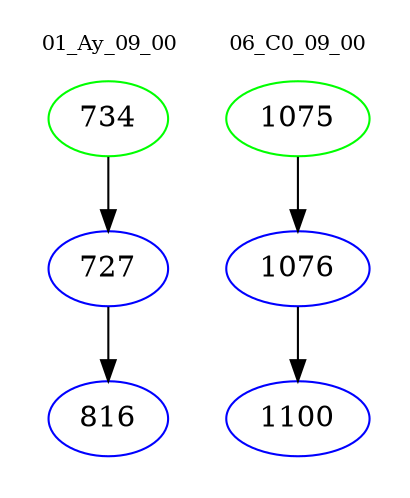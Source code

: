 digraph{
subgraph cluster_0 {
color = white
label = "01_Ay_09_00";
fontsize=10;
T0_734 [label="734", color="green"]
T0_734 -> T0_727 [color="black"]
T0_727 [label="727", color="blue"]
T0_727 -> T0_816 [color="black"]
T0_816 [label="816", color="blue"]
}
subgraph cluster_1 {
color = white
label = "06_C0_09_00";
fontsize=10;
T1_1075 [label="1075", color="green"]
T1_1075 -> T1_1076 [color="black"]
T1_1076 [label="1076", color="blue"]
T1_1076 -> T1_1100 [color="black"]
T1_1100 [label="1100", color="blue"]
}
}
